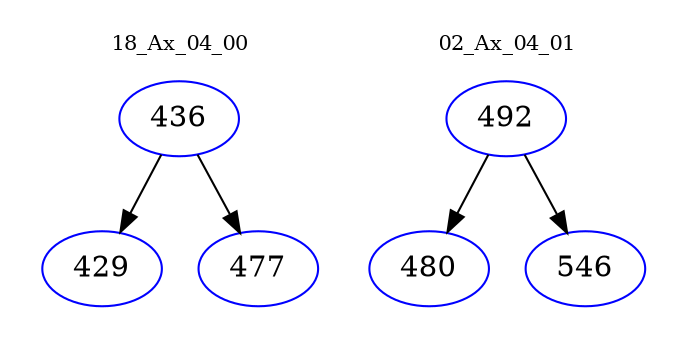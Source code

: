 digraph{
subgraph cluster_0 {
color = white
label = "18_Ax_04_00";
fontsize=10;
T0_436 [label="436", color="blue"]
T0_436 -> T0_429 [color="black"]
T0_429 [label="429", color="blue"]
T0_436 -> T0_477 [color="black"]
T0_477 [label="477", color="blue"]
}
subgraph cluster_1 {
color = white
label = "02_Ax_04_01";
fontsize=10;
T1_492 [label="492", color="blue"]
T1_492 -> T1_480 [color="black"]
T1_480 [label="480", color="blue"]
T1_492 -> T1_546 [color="black"]
T1_546 [label="546", color="blue"]
}
}

